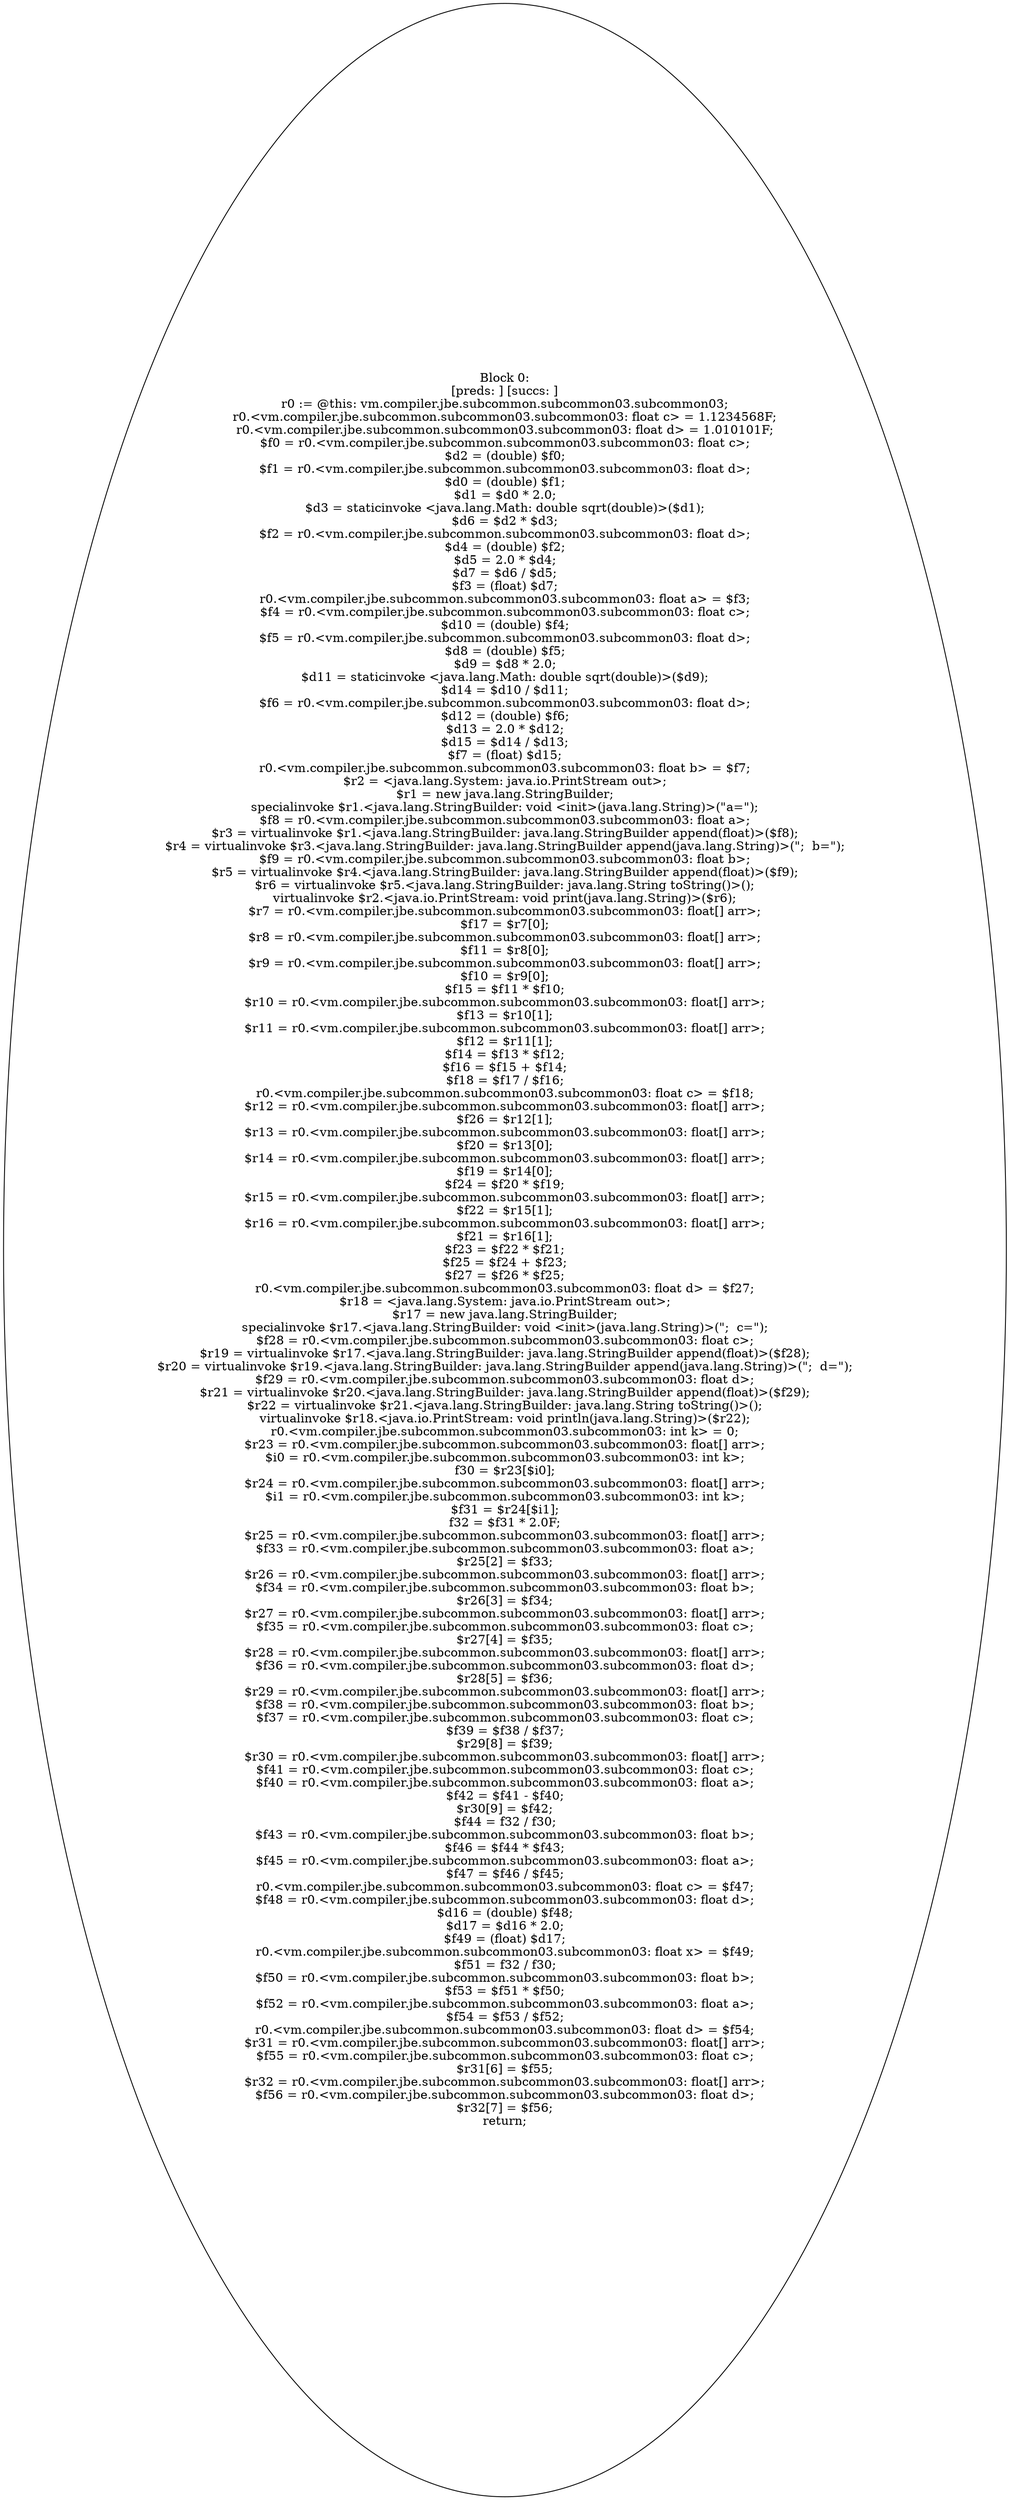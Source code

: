 digraph "unitGraph" {
    "Block 0:
[preds: ] [succs: ]
r0 := @this: vm.compiler.jbe.subcommon.subcommon03.subcommon03;
r0.<vm.compiler.jbe.subcommon.subcommon03.subcommon03: float c> = 1.1234568F;
r0.<vm.compiler.jbe.subcommon.subcommon03.subcommon03: float d> = 1.010101F;
$f0 = r0.<vm.compiler.jbe.subcommon.subcommon03.subcommon03: float c>;
$d2 = (double) $f0;
$f1 = r0.<vm.compiler.jbe.subcommon.subcommon03.subcommon03: float d>;
$d0 = (double) $f1;
$d1 = $d0 * 2.0;
$d3 = staticinvoke <java.lang.Math: double sqrt(double)>($d1);
$d6 = $d2 * $d3;
$f2 = r0.<vm.compiler.jbe.subcommon.subcommon03.subcommon03: float d>;
$d4 = (double) $f2;
$d5 = 2.0 * $d4;
$d7 = $d6 / $d5;
$f3 = (float) $d7;
r0.<vm.compiler.jbe.subcommon.subcommon03.subcommon03: float a> = $f3;
$f4 = r0.<vm.compiler.jbe.subcommon.subcommon03.subcommon03: float c>;
$d10 = (double) $f4;
$f5 = r0.<vm.compiler.jbe.subcommon.subcommon03.subcommon03: float d>;
$d8 = (double) $f5;
$d9 = $d8 * 2.0;
$d11 = staticinvoke <java.lang.Math: double sqrt(double)>($d9);
$d14 = $d10 / $d11;
$f6 = r0.<vm.compiler.jbe.subcommon.subcommon03.subcommon03: float d>;
$d12 = (double) $f6;
$d13 = 2.0 * $d12;
$d15 = $d14 / $d13;
$f7 = (float) $d15;
r0.<vm.compiler.jbe.subcommon.subcommon03.subcommon03: float b> = $f7;
$r2 = <java.lang.System: java.io.PrintStream out>;
$r1 = new java.lang.StringBuilder;
specialinvoke $r1.<java.lang.StringBuilder: void <init>(java.lang.String)>(\"a=\");
$f8 = r0.<vm.compiler.jbe.subcommon.subcommon03.subcommon03: float a>;
$r3 = virtualinvoke $r1.<java.lang.StringBuilder: java.lang.StringBuilder append(float)>($f8);
$r4 = virtualinvoke $r3.<java.lang.StringBuilder: java.lang.StringBuilder append(java.lang.String)>(\";  b=\");
$f9 = r0.<vm.compiler.jbe.subcommon.subcommon03.subcommon03: float b>;
$r5 = virtualinvoke $r4.<java.lang.StringBuilder: java.lang.StringBuilder append(float)>($f9);
$r6 = virtualinvoke $r5.<java.lang.StringBuilder: java.lang.String toString()>();
virtualinvoke $r2.<java.io.PrintStream: void print(java.lang.String)>($r6);
$r7 = r0.<vm.compiler.jbe.subcommon.subcommon03.subcommon03: float[] arr>;
$f17 = $r7[0];
$r8 = r0.<vm.compiler.jbe.subcommon.subcommon03.subcommon03: float[] arr>;
$f11 = $r8[0];
$r9 = r0.<vm.compiler.jbe.subcommon.subcommon03.subcommon03: float[] arr>;
$f10 = $r9[0];
$f15 = $f11 * $f10;
$r10 = r0.<vm.compiler.jbe.subcommon.subcommon03.subcommon03: float[] arr>;
$f13 = $r10[1];
$r11 = r0.<vm.compiler.jbe.subcommon.subcommon03.subcommon03: float[] arr>;
$f12 = $r11[1];
$f14 = $f13 * $f12;
$f16 = $f15 + $f14;
$f18 = $f17 / $f16;
r0.<vm.compiler.jbe.subcommon.subcommon03.subcommon03: float c> = $f18;
$r12 = r0.<vm.compiler.jbe.subcommon.subcommon03.subcommon03: float[] arr>;
$f26 = $r12[1];
$r13 = r0.<vm.compiler.jbe.subcommon.subcommon03.subcommon03: float[] arr>;
$f20 = $r13[0];
$r14 = r0.<vm.compiler.jbe.subcommon.subcommon03.subcommon03: float[] arr>;
$f19 = $r14[0];
$f24 = $f20 * $f19;
$r15 = r0.<vm.compiler.jbe.subcommon.subcommon03.subcommon03: float[] arr>;
$f22 = $r15[1];
$r16 = r0.<vm.compiler.jbe.subcommon.subcommon03.subcommon03: float[] arr>;
$f21 = $r16[1];
$f23 = $f22 * $f21;
$f25 = $f24 + $f23;
$f27 = $f26 * $f25;
r0.<vm.compiler.jbe.subcommon.subcommon03.subcommon03: float d> = $f27;
$r18 = <java.lang.System: java.io.PrintStream out>;
$r17 = new java.lang.StringBuilder;
specialinvoke $r17.<java.lang.StringBuilder: void <init>(java.lang.String)>(\";  c=\");
$f28 = r0.<vm.compiler.jbe.subcommon.subcommon03.subcommon03: float c>;
$r19 = virtualinvoke $r17.<java.lang.StringBuilder: java.lang.StringBuilder append(float)>($f28);
$r20 = virtualinvoke $r19.<java.lang.StringBuilder: java.lang.StringBuilder append(java.lang.String)>(\";  d=\");
$f29 = r0.<vm.compiler.jbe.subcommon.subcommon03.subcommon03: float d>;
$r21 = virtualinvoke $r20.<java.lang.StringBuilder: java.lang.StringBuilder append(float)>($f29);
$r22 = virtualinvoke $r21.<java.lang.StringBuilder: java.lang.String toString()>();
virtualinvoke $r18.<java.io.PrintStream: void println(java.lang.String)>($r22);
r0.<vm.compiler.jbe.subcommon.subcommon03.subcommon03: int k> = 0;
$r23 = r0.<vm.compiler.jbe.subcommon.subcommon03.subcommon03: float[] arr>;
$i0 = r0.<vm.compiler.jbe.subcommon.subcommon03.subcommon03: int k>;
f30 = $r23[$i0];
$r24 = r0.<vm.compiler.jbe.subcommon.subcommon03.subcommon03: float[] arr>;
$i1 = r0.<vm.compiler.jbe.subcommon.subcommon03.subcommon03: int k>;
$f31 = $r24[$i1];
f32 = $f31 * 2.0F;
$r25 = r0.<vm.compiler.jbe.subcommon.subcommon03.subcommon03: float[] arr>;
$f33 = r0.<vm.compiler.jbe.subcommon.subcommon03.subcommon03: float a>;
$r25[2] = $f33;
$r26 = r0.<vm.compiler.jbe.subcommon.subcommon03.subcommon03: float[] arr>;
$f34 = r0.<vm.compiler.jbe.subcommon.subcommon03.subcommon03: float b>;
$r26[3] = $f34;
$r27 = r0.<vm.compiler.jbe.subcommon.subcommon03.subcommon03: float[] arr>;
$f35 = r0.<vm.compiler.jbe.subcommon.subcommon03.subcommon03: float c>;
$r27[4] = $f35;
$r28 = r0.<vm.compiler.jbe.subcommon.subcommon03.subcommon03: float[] arr>;
$f36 = r0.<vm.compiler.jbe.subcommon.subcommon03.subcommon03: float d>;
$r28[5] = $f36;
$r29 = r0.<vm.compiler.jbe.subcommon.subcommon03.subcommon03: float[] arr>;
$f38 = r0.<vm.compiler.jbe.subcommon.subcommon03.subcommon03: float b>;
$f37 = r0.<vm.compiler.jbe.subcommon.subcommon03.subcommon03: float c>;
$f39 = $f38 / $f37;
$r29[8] = $f39;
$r30 = r0.<vm.compiler.jbe.subcommon.subcommon03.subcommon03: float[] arr>;
$f41 = r0.<vm.compiler.jbe.subcommon.subcommon03.subcommon03: float c>;
$f40 = r0.<vm.compiler.jbe.subcommon.subcommon03.subcommon03: float a>;
$f42 = $f41 - $f40;
$r30[9] = $f42;
$f44 = f32 / f30;
$f43 = r0.<vm.compiler.jbe.subcommon.subcommon03.subcommon03: float b>;
$f46 = $f44 * $f43;
$f45 = r0.<vm.compiler.jbe.subcommon.subcommon03.subcommon03: float a>;
$f47 = $f46 / $f45;
r0.<vm.compiler.jbe.subcommon.subcommon03.subcommon03: float c> = $f47;
$f48 = r0.<vm.compiler.jbe.subcommon.subcommon03.subcommon03: float d>;
$d16 = (double) $f48;
$d17 = $d16 * 2.0;
$f49 = (float) $d17;
r0.<vm.compiler.jbe.subcommon.subcommon03.subcommon03: float x> = $f49;
$f51 = f32 / f30;
$f50 = r0.<vm.compiler.jbe.subcommon.subcommon03.subcommon03: float b>;
$f53 = $f51 * $f50;
$f52 = r0.<vm.compiler.jbe.subcommon.subcommon03.subcommon03: float a>;
$f54 = $f53 / $f52;
r0.<vm.compiler.jbe.subcommon.subcommon03.subcommon03: float d> = $f54;
$r31 = r0.<vm.compiler.jbe.subcommon.subcommon03.subcommon03: float[] arr>;
$f55 = r0.<vm.compiler.jbe.subcommon.subcommon03.subcommon03: float c>;
$r31[6] = $f55;
$r32 = r0.<vm.compiler.jbe.subcommon.subcommon03.subcommon03: float[] arr>;
$f56 = r0.<vm.compiler.jbe.subcommon.subcommon03.subcommon03: float d>;
$r32[7] = $f56;
return;
"
}
